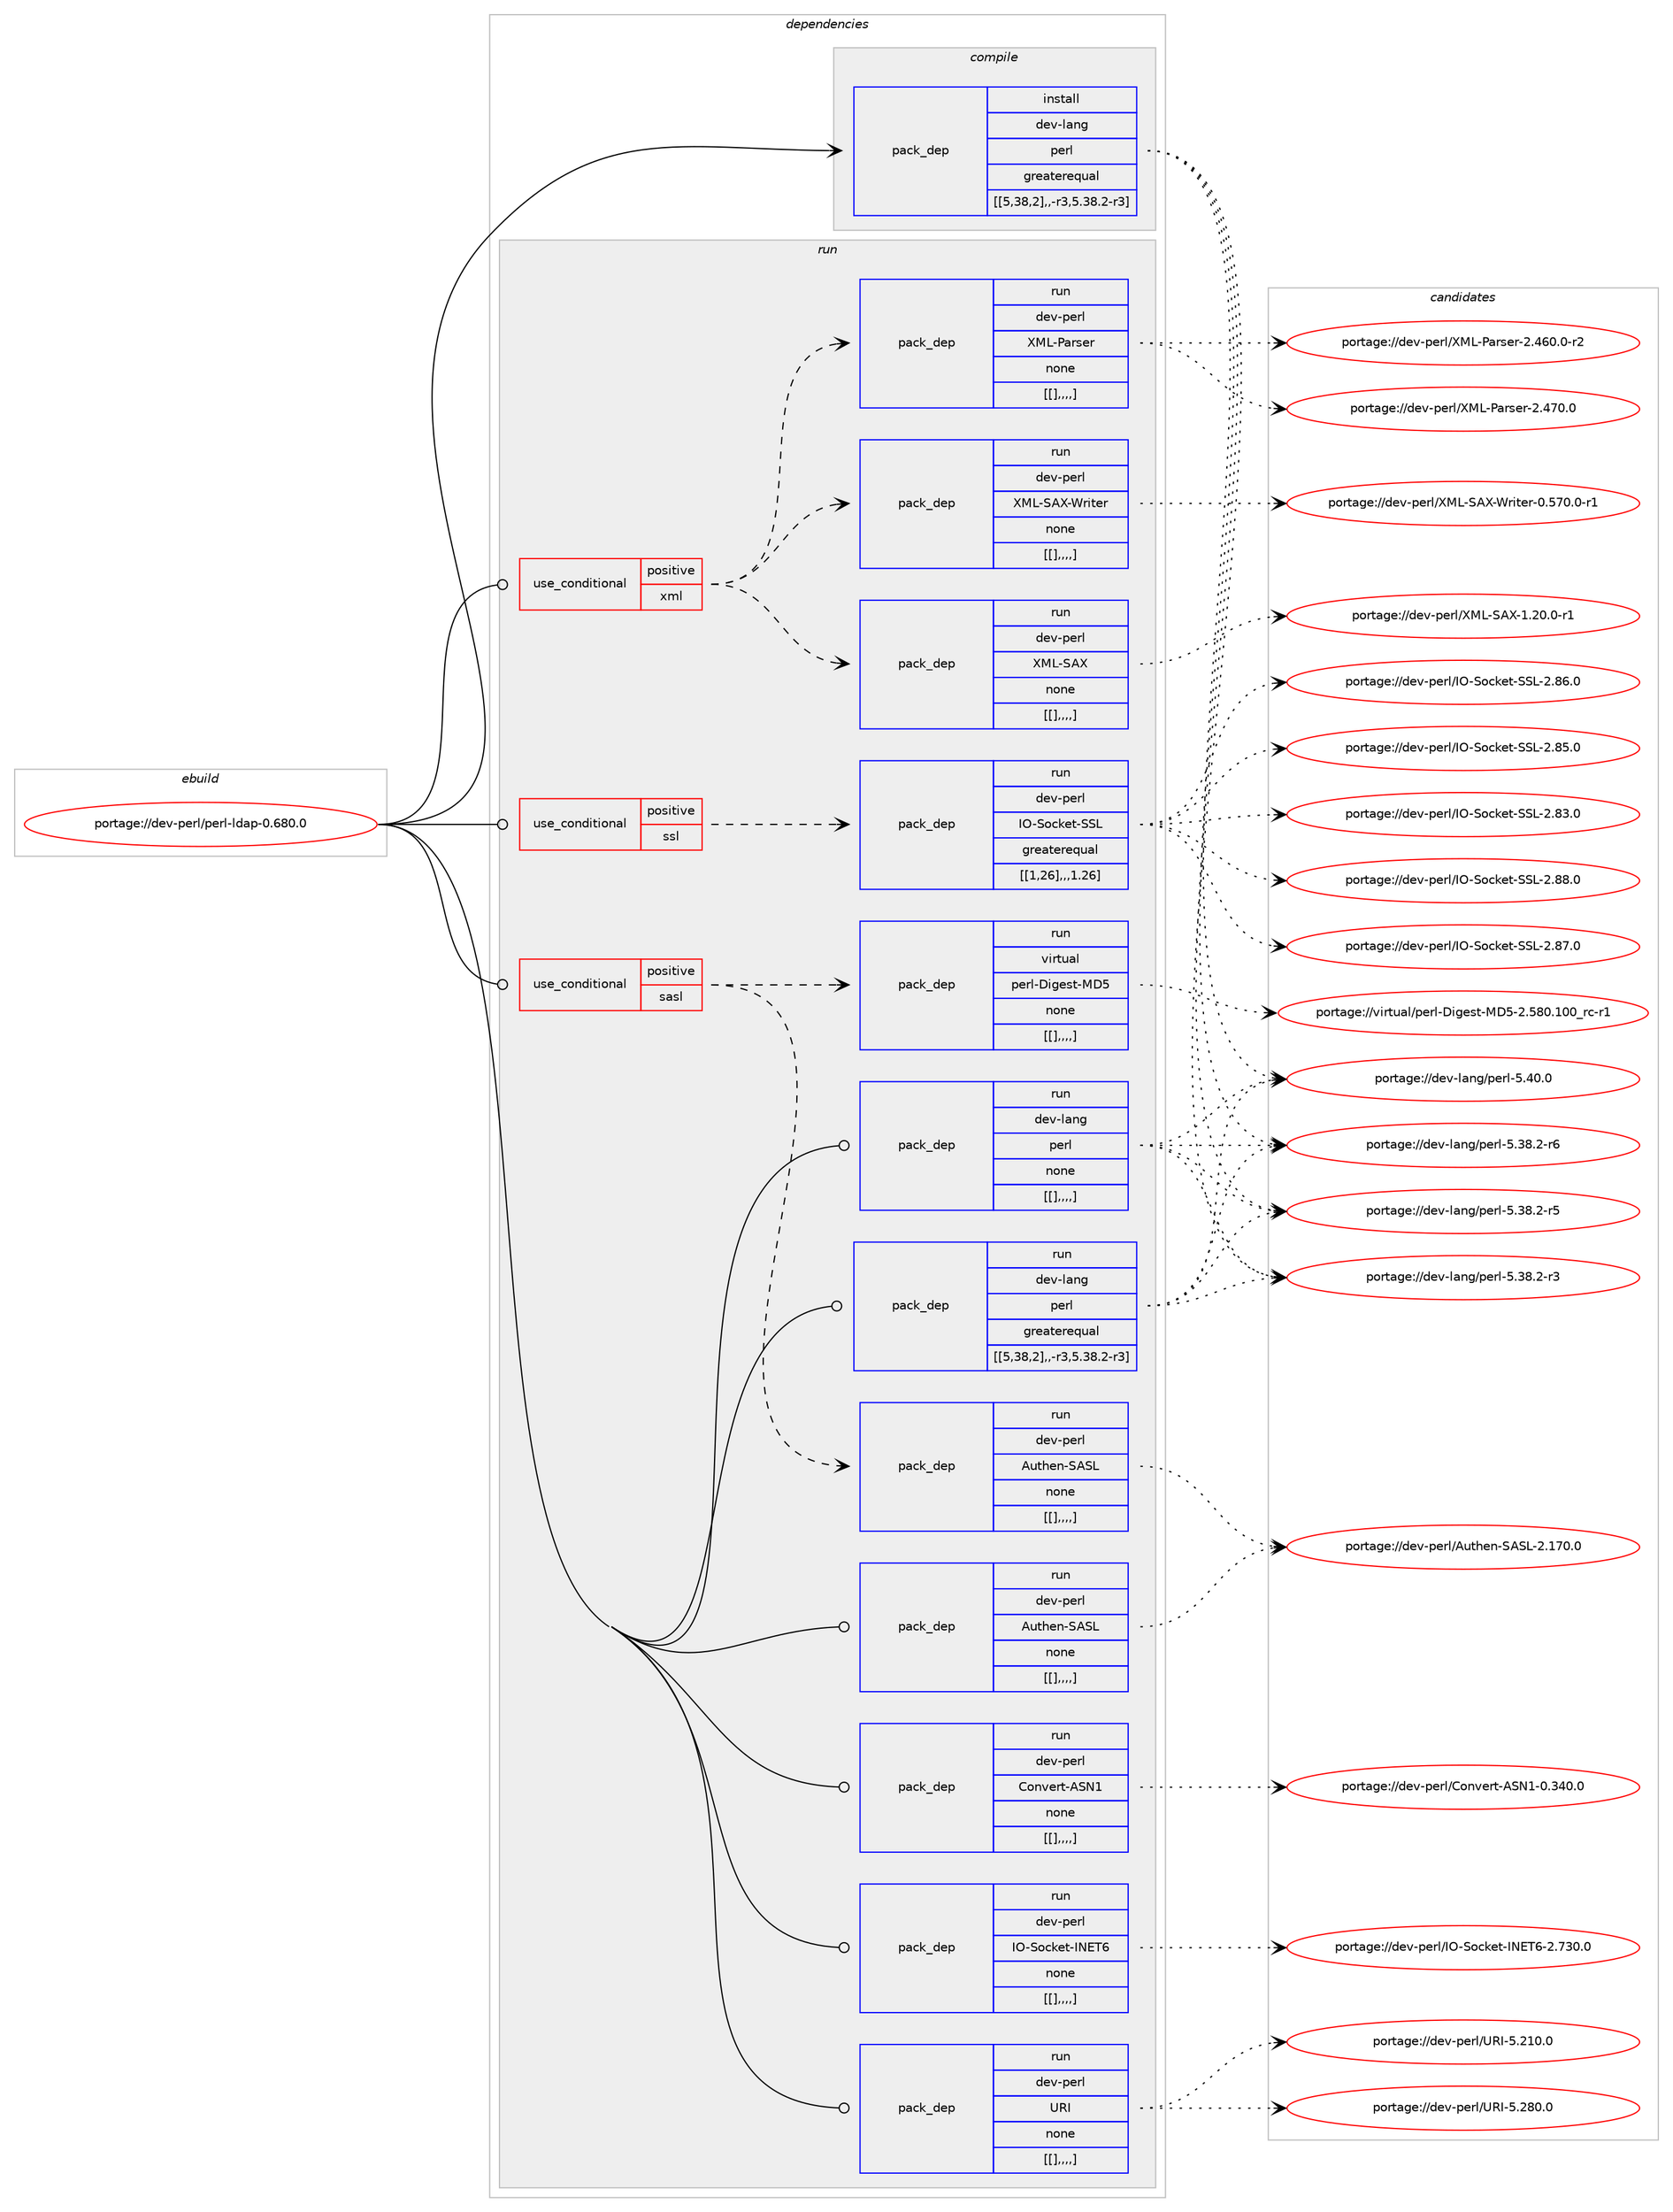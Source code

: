 digraph prolog {

# *************
# Graph options
# *************

newrank=true;
concentrate=true;
compound=true;
graph [rankdir=LR,fontname=Helvetica,fontsize=10,ranksep=1.5];#, ranksep=2.5, nodesep=0.2];
edge  [arrowhead=vee];
node  [fontname=Helvetica,fontsize=10];

# **********
# The ebuild
# **********

subgraph cluster_leftcol {
color=gray;
label=<<i>ebuild</i>>;
id [label="portage://dev-perl/perl-ldap-0.680.0", color=red, width=4, href="../dev-perl/perl-ldap-0.680.0.svg"];
}

# ****************
# The dependencies
# ****************

subgraph cluster_midcol {
color=gray;
label=<<i>dependencies</i>>;
subgraph cluster_compile {
fillcolor="#eeeeee";
style=filled;
label=<<i>compile</i>>;
subgraph pack108633 {
dependency140431 [label=<<TABLE BORDER="0" CELLBORDER="1" CELLSPACING="0" CELLPADDING="4" WIDTH="220"><TR><TD ROWSPAN="6" CELLPADDING="30">pack_dep</TD></TR><TR><TD WIDTH="110">install</TD></TR><TR><TD>dev-lang</TD></TR><TR><TD>perl</TD></TR><TR><TD>greaterequal</TD></TR><TR><TD>[[5,38,2],,-r3,5.38.2-r3]</TD></TR></TABLE>>, shape=none, color=blue];
}
id:e -> dependency140431:w [weight=20,style="solid",arrowhead="vee"];
}
subgraph cluster_compileandrun {
fillcolor="#eeeeee";
style=filled;
label=<<i>compile and run</i>>;
}
subgraph cluster_run {
fillcolor="#eeeeee";
style=filled;
label=<<i>run</i>>;
subgraph cond30594 {
dependency140432 [label=<<TABLE BORDER="0" CELLBORDER="1" CELLSPACING="0" CELLPADDING="4"><TR><TD ROWSPAN="3" CELLPADDING="10">use_conditional</TD></TR><TR><TD>positive</TD></TR><TR><TD>sasl</TD></TR></TABLE>>, shape=none, color=red];
subgraph pack108634 {
dependency140433 [label=<<TABLE BORDER="0" CELLBORDER="1" CELLSPACING="0" CELLPADDING="4" WIDTH="220"><TR><TD ROWSPAN="6" CELLPADDING="30">pack_dep</TD></TR><TR><TD WIDTH="110">run</TD></TR><TR><TD>virtual</TD></TR><TR><TD>perl-Digest-MD5</TD></TR><TR><TD>none</TD></TR><TR><TD>[[],,,,]</TD></TR></TABLE>>, shape=none, color=blue];
}
dependency140432:e -> dependency140433:w [weight=20,style="dashed",arrowhead="vee"];
subgraph pack108635 {
dependency140434 [label=<<TABLE BORDER="0" CELLBORDER="1" CELLSPACING="0" CELLPADDING="4" WIDTH="220"><TR><TD ROWSPAN="6" CELLPADDING="30">pack_dep</TD></TR><TR><TD WIDTH="110">run</TD></TR><TR><TD>dev-perl</TD></TR><TR><TD>Authen-SASL</TD></TR><TR><TD>none</TD></TR><TR><TD>[[],,,,]</TD></TR></TABLE>>, shape=none, color=blue];
}
dependency140432:e -> dependency140434:w [weight=20,style="dashed",arrowhead="vee"];
}
id:e -> dependency140432:w [weight=20,style="solid",arrowhead="odot"];
subgraph cond30595 {
dependency140435 [label=<<TABLE BORDER="0" CELLBORDER="1" CELLSPACING="0" CELLPADDING="4"><TR><TD ROWSPAN="3" CELLPADDING="10">use_conditional</TD></TR><TR><TD>positive</TD></TR><TR><TD>ssl</TD></TR></TABLE>>, shape=none, color=red];
subgraph pack108636 {
dependency140436 [label=<<TABLE BORDER="0" CELLBORDER="1" CELLSPACING="0" CELLPADDING="4" WIDTH="220"><TR><TD ROWSPAN="6" CELLPADDING="30">pack_dep</TD></TR><TR><TD WIDTH="110">run</TD></TR><TR><TD>dev-perl</TD></TR><TR><TD>IO-Socket-SSL</TD></TR><TR><TD>greaterequal</TD></TR><TR><TD>[[1,26],,,1.26]</TD></TR></TABLE>>, shape=none, color=blue];
}
dependency140435:e -> dependency140436:w [weight=20,style="dashed",arrowhead="vee"];
}
id:e -> dependency140435:w [weight=20,style="solid",arrowhead="odot"];
subgraph cond30596 {
dependency140437 [label=<<TABLE BORDER="0" CELLBORDER="1" CELLSPACING="0" CELLPADDING="4"><TR><TD ROWSPAN="3" CELLPADDING="10">use_conditional</TD></TR><TR><TD>positive</TD></TR><TR><TD>xml</TD></TR></TABLE>>, shape=none, color=red];
subgraph pack108637 {
dependency140438 [label=<<TABLE BORDER="0" CELLBORDER="1" CELLSPACING="0" CELLPADDING="4" WIDTH="220"><TR><TD ROWSPAN="6" CELLPADDING="30">pack_dep</TD></TR><TR><TD WIDTH="110">run</TD></TR><TR><TD>dev-perl</TD></TR><TR><TD>XML-Parser</TD></TR><TR><TD>none</TD></TR><TR><TD>[[],,,,]</TD></TR></TABLE>>, shape=none, color=blue];
}
dependency140437:e -> dependency140438:w [weight=20,style="dashed",arrowhead="vee"];
subgraph pack108638 {
dependency140439 [label=<<TABLE BORDER="0" CELLBORDER="1" CELLSPACING="0" CELLPADDING="4" WIDTH="220"><TR><TD ROWSPAN="6" CELLPADDING="30">pack_dep</TD></TR><TR><TD WIDTH="110">run</TD></TR><TR><TD>dev-perl</TD></TR><TR><TD>XML-SAX</TD></TR><TR><TD>none</TD></TR><TR><TD>[[],,,,]</TD></TR></TABLE>>, shape=none, color=blue];
}
dependency140437:e -> dependency140439:w [weight=20,style="dashed",arrowhead="vee"];
subgraph pack108639 {
dependency140440 [label=<<TABLE BORDER="0" CELLBORDER="1" CELLSPACING="0" CELLPADDING="4" WIDTH="220"><TR><TD ROWSPAN="6" CELLPADDING="30">pack_dep</TD></TR><TR><TD WIDTH="110">run</TD></TR><TR><TD>dev-perl</TD></TR><TR><TD>XML-SAX-Writer</TD></TR><TR><TD>none</TD></TR><TR><TD>[[],,,,]</TD></TR></TABLE>>, shape=none, color=blue];
}
dependency140437:e -> dependency140440:w [weight=20,style="dashed",arrowhead="vee"];
}
id:e -> dependency140437:w [weight=20,style="solid",arrowhead="odot"];
subgraph pack108640 {
dependency140441 [label=<<TABLE BORDER="0" CELLBORDER="1" CELLSPACING="0" CELLPADDING="4" WIDTH="220"><TR><TD ROWSPAN="6" CELLPADDING="30">pack_dep</TD></TR><TR><TD WIDTH="110">run</TD></TR><TR><TD>dev-lang</TD></TR><TR><TD>perl</TD></TR><TR><TD>greaterequal</TD></TR><TR><TD>[[5,38,2],,-r3,5.38.2-r3]</TD></TR></TABLE>>, shape=none, color=blue];
}
id:e -> dependency140441:w [weight=20,style="solid",arrowhead="odot"];
subgraph pack108641 {
dependency140442 [label=<<TABLE BORDER="0" CELLBORDER="1" CELLSPACING="0" CELLPADDING="4" WIDTH="220"><TR><TD ROWSPAN="6" CELLPADDING="30">pack_dep</TD></TR><TR><TD WIDTH="110">run</TD></TR><TR><TD>dev-lang</TD></TR><TR><TD>perl</TD></TR><TR><TD>none</TD></TR><TR><TD>[[],,,,]</TD></TR></TABLE>>, shape=none, color=blue];
}
id:e -> dependency140442:w [weight=20,style="solid",arrowhead="odot"];
subgraph pack108642 {
dependency140443 [label=<<TABLE BORDER="0" CELLBORDER="1" CELLSPACING="0" CELLPADDING="4" WIDTH="220"><TR><TD ROWSPAN="6" CELLPADDING="30">pack_dep</TD></TR><TR><TD WIDTH="110">run</TD></TR><TR><TD>dev-perl</TD></TR><TR><TD>Authen-SASL</TD></TR><TR><TD>none</TD></TR><TR><TD>[[],,,,]</TD></TR></TABLE>>, shape=none, color=blue];
}
id:e -> dependency140443:w [weight=20,style="solid",arrowhead="odot"];
subgraph pack108643 {
dependency140444 [label=<<TABLE BORDER="0" CELLBORDER="1" CELLSPACING="0" CELLPADDING="4" WIDTH="220"><TR><TD ROWSPAN="6" CELLPADDING="30">pack_dep</TD></TR><TR><TD WIDTH="110">run</TD></TR><TR><TD>dev-perl</TD></TR><TR><TD>Convert-ASN1</TD></TR><TR><TD>none</TD></TR><TR><TD>[[],,,,]</TD></TR></TABLE>>, shape=none, color=blue];
}
id:e -> dependency140444:w [weight=20,style="solid",arrowhead="odot"];
subgraph pack108644 {
dependency140445 [label=<<TABLE BORDER="0" CELLBORDER="1" CELLSPACING="0" CELLPADDING="4" WIDTH="220"><TR><TD ROWSPAN="6" CELLPADDING="30">pack_dep</TD></TR><TR><TD WIDTH="110">run</TD></TR><TR><TD>dev-perl</TD></TR><TR><TD>IO-Socket-INET6</TD></TR><TR><TD>none</TD></TR><TR><TD>[[],,,,]</TD></TR></TABLE>>, shape=none, color=blue];
}
id:e -> dependency140445:w [weight=20,style="solid",arrowhead="odot"];
subgraph pack108645 {
dependency140446 [label=<<TABLE BORDER="0" CELLBORDER="1" CELLSPACING="0" CELLPADDING="4" WIDTH="220"><TR><TD ROWSPAN="6" CELLPADDING="30">pack_dep</TD></TR><TR><TD WIDTH="110">run</TD></TR><TR><TD>dev-perl</TD></TR><TR><TD>URI</TD></TR><TR><TD>none</TD></TR><TR><TD>[[],,,,]</TD></TR></TABLE>>, shape=none, color=blue];
}
id:e -> dependency140446:w [weight=20,style="solid",arrowhead="odot"];
}
}

# **************
# The candidates
# **************

subgraph cluster_choices {
rank=same;
color=gray;
label=<<i>candidates</i>>;

subgraph choice108633 {
color=black;
nodesep=1;
choice10010111845108971101034711210111410845534652484648 [label="portage://dev-lang/perl-5.40.0", color=red, width=4,href="../dev-lang/perl-5.40.0.svg"];
choice100101118451089711010347112101114108455346515646504511454 [label="portage://dev-lang/perl-5.38.2-r6", color=red, width=4,href="../dev-lang/perl-5.38.2-r6.svg"];
choice100101118451089711010347112101114108455346515646504511453 [label="portage://dev-lang/perl-5.38.2-r5", color=red, width=4,href="../dev-lang/perl-5.38.2-r5.svg"];
choice100101118451089711010347112101114108455346515646504511451 [label="portage://dev-lang/perl-5.38.2-r3", color=red, width=4,href="../dev-lang/perl-5.38.2-r3.svg"];
dependency140431:e -> choice10010111845108971101034711210111410845534652484648:w [style=dotted,weight="100"];
dependency140431:e -> choice100101118451089711010347112101114108455346515646504511454:w [style=dotted,weight="100"];
dependency140431:e -> choice100101118451089711010347112101114108455346515646504511453:w [style=dotted,weight="100"];
dependency140431:e -> choice100101118451089711010347112101114108455346515646504511451:w [style=dotted,weight="100"];
}
subgraph choice108634 {
color=black;
nodesep=1;
choice11810511411611797108471121011141084568105103101115116457768534550465356484649484895114994511449 [label="portage://virtual/perl-Digest-MD5-2.580.100_rc-r1", color=red, width=4,href="../virtual/perl-Digest-MD5-2.580.100_rc-r1.svg"];
dependency140433:e -> choice11810511411611797108471121011141084568105103101115116457768534550465356484649484895114994511449:w [style=dotted,weight="100"];
}
subgraph choice108635 {
color=black;
nodesep=1;
choice10010111845112101114108476511711610410111045836583764550464955484648 [label="portage://dev-perl/Authen-SASL-2.170.0", color=red, width=4,href="../dev-perl/Authen-SASL-2.170.0.svg"];
dependency140434:e -> choice10010111845112101114108476511711610410111045836583764550464955484648:w [style=dotted,weight="100"];
}
subgraph choice108636 {
color=black;
nodesep=1;
choice100101118451121011141084773794583111991071011164583837645504656564648 [label="portage://dev-perl/IO-Socket-SSL-2.88.0", color=red, width=4,href="../dev-perl/IO-Socket-SSL-2.88.0.svg"];
choice100101118451121011141084773794583111991071011164583837645504656554648 [label="portage://dev-perl/IO-Socket-SSL-2.87.0", color=red, width=4,href="../dev-perl/IO-Socket-SSL-2.87.0.svg"];
choice100101118451121011141084773794583111991071011164583837645504656544648 [label="portage://dev-perl/IO-Socket-SSL-2.86.0", color=red, width=4,href="../dev-perl/IO-Socket-SSL-2.86.0.svg"];
choice100101118451121011141084773794583111991071011164583837645504656534648 [label="portage://dev-perl/IO-Socket-SSL-2.85.0", color=red, width=4,href="../dev-perl/IO-Socket-SSL-2.85.0.svg"];
choice100101118451121011141084773794583111991071011164583837645504656514648 [label="portage://dev-perl/IO-Socket-SSL-2.83.0", color=red, width=4,href="../dev-perl/IO-Socket-SSL-2.83.0.svg"];
dependency140436:e -> choice100101118451121011141084773794583111991071011164583837645504656564648:w [style=dotted,weight="100"];
dependency140436:e -> choice100101118451121011141084773794583111991071011164583837645504656554648:w [style=dotted,weight="100"];
dependency140436:e -> choice100101118451121011141084773794583111991071011164583837645504656544648:w [style=dotted,weight="100"];
dependency140436:e -> choice100101118451121011141084773794583111991071011164583837645504656534648:w [style=dotted,weight="100"];
dependency140436:e -> choice100101118451121011141084773794583111991071011164583837645504656514648:w [style=dotted,weight="100"];
}
subgraph choice108637 {
color=black;
nodesep=1;
choice10010111845112101114108478877764580971141151011144550465255484648 [label="portage://dev-perl/XML-Parser-2.470.0", color=red, width=4,href="../dev-perl/XML-Parser-2.470.0.svg"];
choice100101118451121011141084788777645809711411510111445504652544846484511450 [label="portage://dev-perl/XML-Parser-2.460.0-r2", color=red, width=4,href="../dev-perl/XML-Parser-2.460.0-r2.svg"];
dependency140438:e -> choice10010111845112101114108478877764580971141151011144550465255484648:w [style=dotted,weight="100"];
dependency140438:e -> choice100101118451121011141084788777645809711411510111445504652544846484511450:w [style=dotted,weight="100"];
}
subgraph choice108638 {
color=black;
nodesep=1;
choice100101118451121011141084788777645836588454946504846484511449 [label="portage://dev-perl/XML-SAX-1.20.0-r1", color=red, width=4,href="../dev-perl/XML-SAX-1.20.0-r1.svg"];
dependency140439:e -> choice100101118451121011141084788777645836588454946504846484511449:w [style=dotted,weight="100"];
}
subgraph choice108639 {
color=black;
nodesep=1;
choice100101118451121011141084788777645836588458711410511610111445484653554846484511449 [label="portage://dev-perl/XML-SAX-Writer-0.570.0-r1", color=red, width=4,href="../dev-perl/XML-SAX-Writer-0.570.0-r1.svg"];
dependency140440:e -> choice100101118451121011141084788777645836588458711410511610111445484653554846484511449:w [style=dotted,weight="100"];
}
subgraph choice108640 {
color=black;
nodesep=1;
choice10010111845108971101034711210111410845534652484648 [label="portage://dev-lang/perl-5.40.0", color=red, width=4,href="../dev-lang/perl-5.40.0.svg"];
choice100101118451089711010347112101114108455346515646504511454 [label="portage://dev-lang/perl-5.38.2-r6", color=red, width=4,href="../dev-lang/perl-5.38.2-r6.svg"];
choice100101118451089711010347112101114108455346515646504511453 [label="portage://dev-lang/perl-5.38.2-r5", color=red, width=4,href="../dev-lang/perl-5.38.2-r5.svg"];
choice100101118451089711010347112101114108455346515646504511451 [label="portage://dev-lang/perl-5.38.2-r3", color=red, width=4,href="../dev-lang/perl-5.38.2-r3.svg"];
dependency140441:e -> choice10010111845108971101034711210111410845534652484648:w [style=dotted,weight="100"];
dependency140441:e -> choice100101118451089711010347112101114108455346515646504511454:w [style=dotted,weight="100"];
dependency140441:e -> choice100101118451089711010347112101114108455346515646504511453:w [style=dotted,weight="100"];
dependency140441:e -> choice100101118451089711010347112101114108455346515646504511451:w [style=dotted,weight="100"];
}
subgraph choice108641 {
color=black;
nodesep=1;
choice10010111845108971101034711210111410845534652484648 [label="portage://dev-lang/perl-5.40.0", color=red, width=4,href="../dev-lang/perl-5.40.0.svg"];
choice100101118451089711010347112101114108455346515646504511454 [label="portage://dev-lang/perl-5.38.2-r6", color=red, width=4,href="../dev-lang/perl-5.38.2-r6.svg"];
choice100101118451089711010347112101114108455346515646504511453 [label="portage://dev-lang/perl-5.38.2-r5", color=red, width=4,href="../dev-lang/perl-5.38.2-r5.svg"];
choice100101118451089711010347112101114108455346515646504511451 [label="portage://dev-lang/perl-5.38.2-r3", color=red, width=4,href="../dev-lang/perl-5.38.2-r3.svg"];
dependency140442:e -> choice10010111845108971101034711210111410845534652484648:w [style=dotted,weight="100"];
dependency140442:e -> choice100101118451089711010347112101114108455346515646504511454:w [style=dotted,weight="100"];
dependency140442:e -> choice100101118451089711010347112101114108455346515646504511453:w [style=dotted,weight="100"];
dependency140442:e -> choice100101118451089711010347112101114108455346515646504511451:w [style=dotted,weight="100"];
}
subgraph choice108642 {
color=black;
nodesep=1;
choice10010111845112101114108476511711610410111045836583764550464955484648 [label="portage://dev-perl/Authen-SASL-2.170.0", color=red, width=4,href="../dev-perl/Authen-SASL-2.170.0.svg"];
dependency140443:e -> choice10010111845112101114108476511711610410111045836583764550464955484648:w [style=dotted,weight="100"];
}
subgraph choice108643 {
color=black;
nodesep=1;
choice10010111845112101114108476711111011810111411645658378494548465152484648 [label="portage://dev-perl/Convert-ASN1-0.340.0", color=red, width=4,href="../dev-perl/Convert-ASN1-0.340.0.svg"];
dependency140444:e -> choice10010111845112101114108476711111011810111411645658378494548465152484648:w [style=dotted,weight="100"];
}
subgraph choice108644 {
color=black;
nodesep=1;
choice100101118451121011141084773794583111991071011164573786984544550465551484648 [label="portage://dev-perl/IO-Socket-INET6-2.730.0", color=red, width=4,href="../dev-perl/IO-Socket-INET6-2.730.0.svg"];
dependency140445:e -> choice100101118451121011141084773794583111991071011164573786984544550465551484648:w [style=dotted,weight="100"];
}
subgraph choice108645 {
color=black;
nodesep=1;
choice10010111845112101114108478582734553465056484648 [label="portage://dev-perl/URI-5.280.0", color=red, width=4,href="../dev-perl/URI-5.280.0.svg"];
choice10010111845112101114108478582734553465049484648 [label="portage://dev-perl/URI-5.210.0", color=red, width=4,href="../dev-perl/URI-5.210.0.svg"];
dependency140446:e -> choice10010111845112101114108478582734553465056484648:w [style=dotted,weight="100"];
dependency140446:e -> choice10010111845112101114108478582734553465049484648:w [style=dotted,weight="100"];
}
}

}

